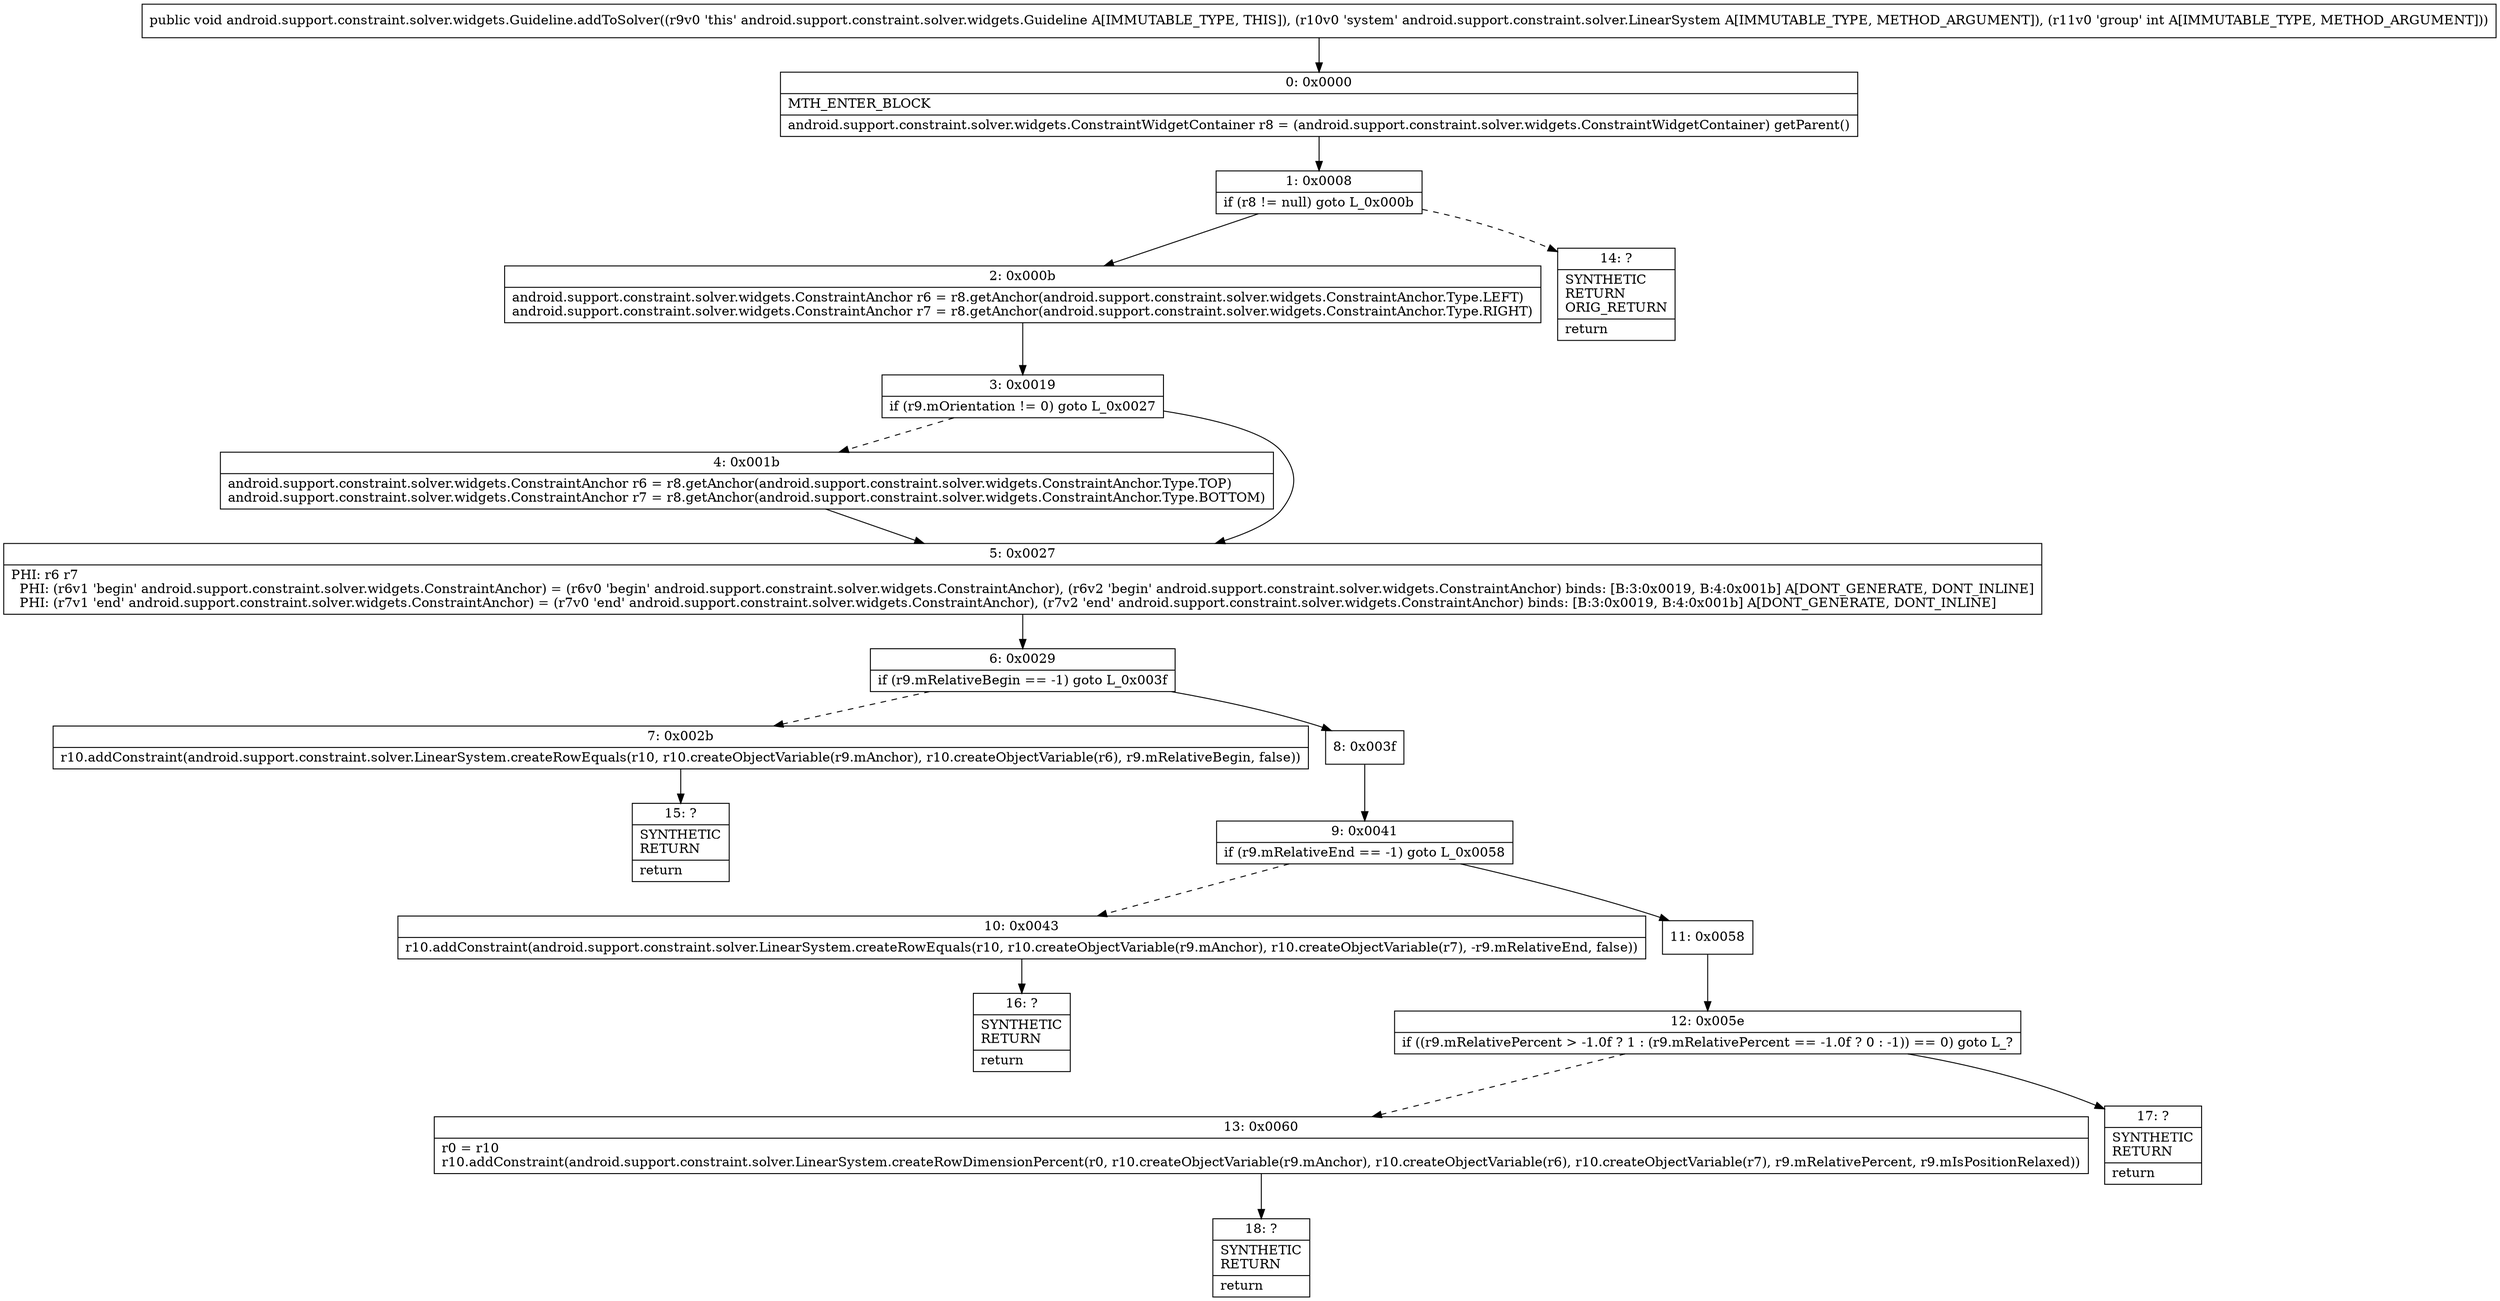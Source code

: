 digraph "CFG forandroid.support.constraint.solver.widgets.Guideline.addToSolver(Landroid\/support\/constraint\/solver\/LinearSystem;I)V" {
Node_0 [shape=record,label="{0\:\ 0x0000|MTH_ENTER_BLOCK\l|android.support.constraint.solver.widgets.ConstraintWidgetContainer r8 = (android.support.constraint.solver.widgets.ConstraintWidgetContainer) getParent()\l}"];
Node_1 [shape=record,label="{1\:\ 0x0008|if (r8 != null) goto L_0x000b\l}"];
Node_2 [shape=record,label="{2\:\ 0x000b|android.support.constraint.solver.widgets.ConstraintAnchor r6 = r8.getAnchor(android.support.constraint.solver.widgets.ConstraintAnchor.Type.LEFT)\landroid.support.constraint.solver.widgets.ConstraintAnchor r7 = r8.getAnchor(android.support.constraint.solver.widgets.ConstraintAnchor.Type.RIGHT)\l}"];
Node_3 [shape=record,label="{3\:\ 0x0019|if (r9.mOrientation != 0) goto L_0x0027\l}"];
Node_4 [shape=record,label="{4\:\ 0x001b|android.support.constraint.solver.widgets.ConstraintAnchor r6 = r8.getAnchor(android.support.constraint.solver.widgets.ConstraintAnchor.Type.TOP)\landroid.support.constraint.solver.widgets.ConstraintAnchor r7 = r8.getAnchor(android.support.constraint.solver.widgets.ConstraintAnchor.Type.BOTTOM)\l}"];
Node_5 [shape=record,label="{5\:\ 0x0027|PHI: r6 r7 \l  PHI: (r6v1 'begin' android.support.constraint.solver.widgets.ConstraintAnchor) = (r6v0 'begin' android.support.constraint.solver.widgets.ConstraintAnchor), (r6v2 'begin' android.support.constraint.solver.widgets.ConstraintAnchor) binds: [B:3:0x0019, B:4:0x001b] A[DONT_GENERATE, DONT_INLINE]\l  PHI: (r7v1 'end' android.support.constraint.solver.widgets.ConstraintAnchor) = (r7v0 'end' android.support.constraint.solver.widgets.ConstraintAnchor), (r7v2 'end' android.support.constraint.solver.widgets.ConstraintAnchor) binds: [B:3:0x0019, B:4:0x001b] A[DONT_GENERATE, DONT_INLINE]\l}"];
Node_6 [shape=record,label="{6\:\ 0x0029|if (r9.mRelativeBegin == \-1) goto L_0x003f\l}"];
Node_7 [shape=record,label="{7\:\ 0x002b|r10.addConstraint(android.support.constraint.solver.LinearSystem.createRowEquals(r10, r10.createObjectVariable(r9.mAnchor), r10.createObjectVariable(r6), r9.mRelativeBegin, false))\l}"];
Node_8 [shape=record,label="{8\:\ 0x003f}"];
Node_9 [shape=record,label="{9\:\ 0x0041|if (r9.mRelativeEnd == \-1) goto L_0x0058\l}"];
Node_10 [shape=record,label="{10\:\ 0x0043|r10.addConstraint(android.support.constraint.solver.LinearSystem.createRowEquals(r10, r10.createObjectVariable(r9.mAnchor), r10.createObjectVariable(r7), \-r9.mRelativeEnd, false))\l}"];
Node_11 [shape=record,label="{11\:\ 0x0058}"];
Node_12 [shape=record,label="{12\:\ 0x005e|if ((r9.mRelativePercent \> \-1.0f ? 1 : (r9.mRelativePercent == \-1.0f ? 0 : \-1)) == 0) goto L_?\l}"];
Node_13 [shape=record,label="{13\:\ 0x0060|r0 = r10\lr10.addConstraint(android.support.constraint.solver.LinearSystem.createRowDimensionPercent(r0, r10.createObjectVariable(r9.mAnchor), r10.createObjectVariable(r6), r10.createObjectVariable(r7), r9.mRelativePercent, r9.mIsPositionRelaxed))\l}"];
Node_14 [shape=record,label="{14\:\ ?|SYNTHETIC\lRETURN\lORIG_RETURN\l|return\l}"];
Node_15 [shape=record,label="{15\:\ ?|SYNTHETIC\lRETURN\l|return\l}"];
Node_16 [shape=record,label="{16\:\ ?|SYNTHETIC\lRETURN\l|return\l}"];
Node_17 [shape=record,label="{17\:\ ?|SYNTHETIC\lRETURN\l|return\l}"];
Node_18 [shape=record,label="{18\:\ ?|SYNTHETIC\lRETURN\l|return\l}"];
MethodNode[shape=record,label="{public void android.support.constraint.solver.widgets.Guideline.addToSolver((r9v0 'this' android.support.constraint.solver.widgets.Guideline A[IMMUTABLE_TYPE, THIS]), (r10v0 'system' android.support.constraint.solver.LinearSystem A[IMMUTABLE_TYPE, METHOD_ARGUMENT]), (r11v0 'group' int A[IMMUTABLE_TYPE, METHOD_ARGUMENT])) }"];
MethodNode -> Node_0;
Node_0 -> Node_1;
Node_1 -> Node_2;
Node_1 -> Node_14[style=dashed];
Node_2 -> Node_3;
Node_3 -> Node_4[style=dashed];
Node_3 -> Node_5;
Node_4 -> Node_5;
Node_5 -> Node_6;
Node_6 -> Node_7[style=dashed];
Node_6 -> Node_8;
Node_7 -> Node_15;
Node_8 -> Node_9;
Node_9 -> Node_10[style=dashed];
Node_9 -> Node_11;
Node_10 -> Node_16;
Node_11 -> Node_12;
Node_12 -> Node_13[style=dashed];
Node_12 -> Node_17;
Node_13 -> Node_18;
}

